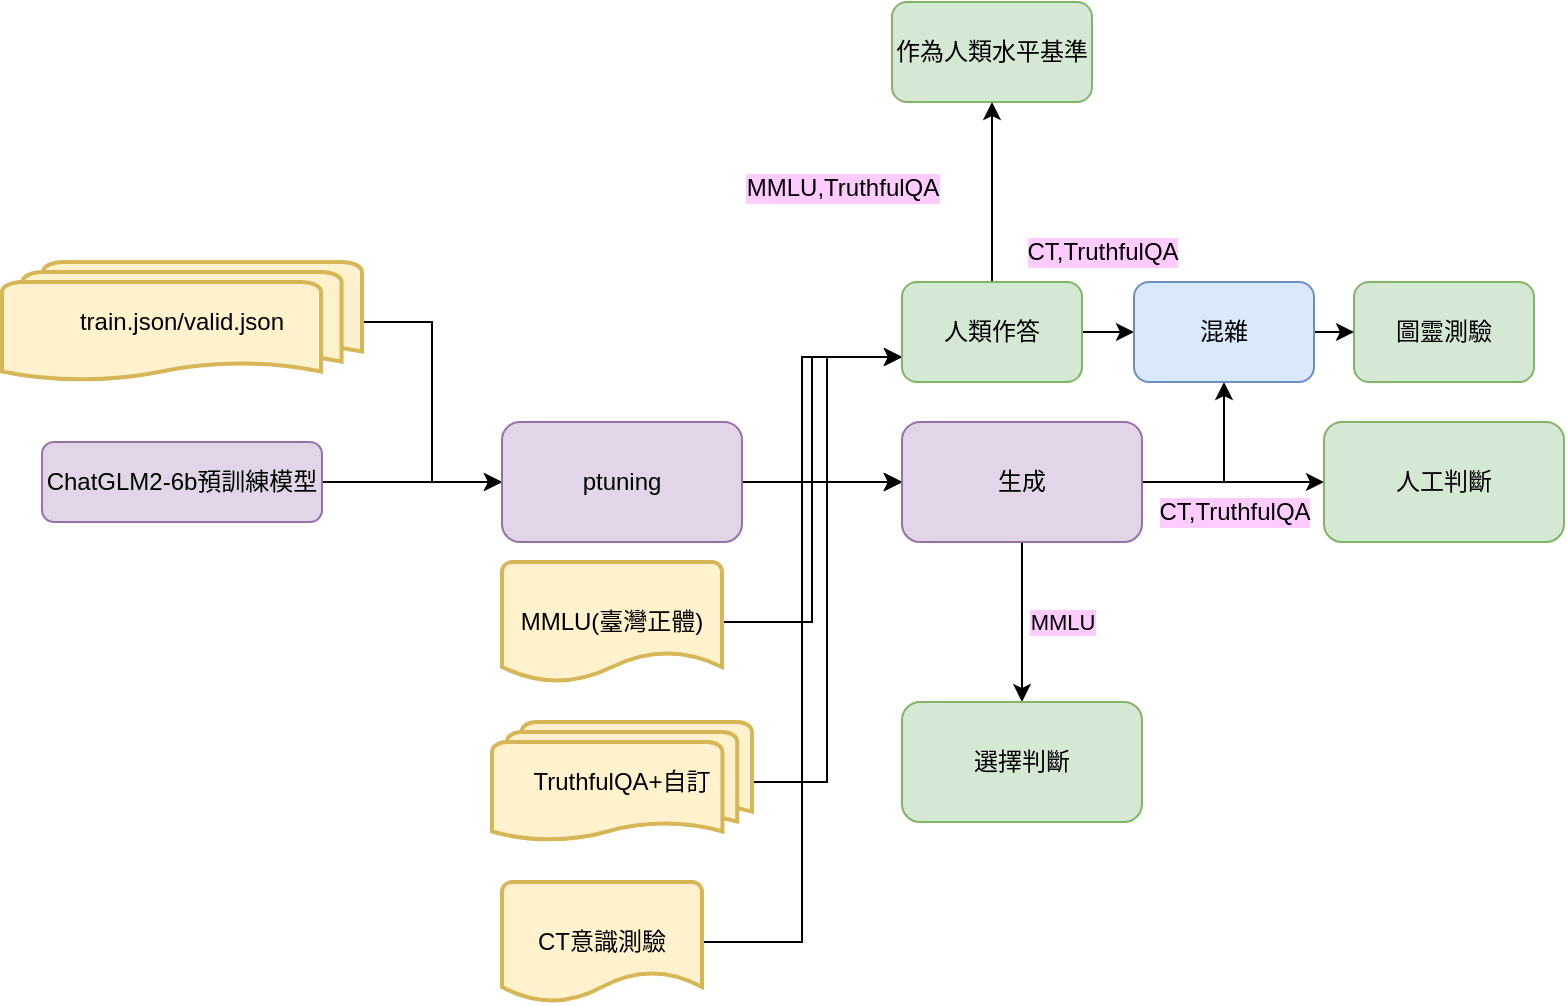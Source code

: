 <mxfile version="22.1.21" type="device">
  <diagram id="C5RBs43oDa-KdzZeNtuy" name="Page-1">
    <mxGraphModel dx="1434" dy="1880" grid="1" gridSize="10" guides="1" tooltips="1" connect="1" arrows="1" fold="1" page="1" pageScale="1" pageWidth="827" pageHeight="1169" math="0" shadow="0">
      <root>
        <mxCell id="WIyWlLk6GJQsqaUBKTNV-0" />
        <mxCell id="WIyWlLk6GJQsqaUBKTNV-1" parent="WIyWlLk6GJQsqaUBKTNV-0" />
        <mxCell id="GL5RfUaj7yR-rNf2WVwm-5" value="" style="edgeStyle=orthogonalEdgeStyle;rounded=0;orthogonalLoop=1;jettySize=auto;html=1;" edge="1" parent="WIyWlLk6GJQsqaUBKTNV-1" source="WIyWlLk6GJQsqaUBKTNV-3" target="GL5RfUaj7yR-rNf2WVwm-4">
          <mxGeometry relative="1" as="geometry" />
        </mxCell>
        <mxCell id="WIyWlLk6GJQsqaUBKTNV-3" value="ChatGLM2-6b預訓練模型" style="rounded=1;whiteSpace=wrap;html=1;fontSize=12;glass=0;strokeWidth=1;shadow=0;fillColor=#e1d5e7;strokeColor=#9673a6;" parent="WIyWlLk6GJQsqaUBKTNV-1" vertex="1">
          <mxGeometry x="50" y="80" width="140" height="40" as="geometry" />
        </mxCell>
        <mxCell id="GL5RfUaj7yR-rNf2WVwm-6" style="edgeStyle=orthogonalEdgeStyle;rounded=0;orthogonalLoop=1;jettySize=auto;html=1;entryX=0;entryY=0.5;entryDx=0;entryDy=0;" edge="1" parent="WIyWlLk6GJQsqaUBKTNV-1" source="GL5RfUaj7yR-rNf2WVwm-0" target="GL5RfUaj7yR-rNf2WVwm-4">
          <mxGeometry relative="1" as="geometry" />
        </mxCell>
        <mxCell id="GL5RfUaj7yR-rNf2WVwm-0" value="train.json/valid.json" style="strokeWidth=2;html=1;shape=mxgraph.flowchart.multi-document;whiteSpace=wrap;fillColor=#fff2cc;strokeColor=#d6b656;" vertex="1" parent="WIyWlLk6GJQsqaUBKTNV-1">
          <mxGeometry x="30" y="-10" width="180" height="60" as="geometry" />
        </mxCell>
        <mxCell id="GL5RfUaj7yR-rNf2WVwm-11" value="" style="edgeStyle=orthogonalEdgeStyle;rounded=0;orthogonalLoop=1;jettySize=auto;html=1;" edge="1" parent="WIyWlLk6GJQsqaUBKTNV-1" source="GL5RfUaj7yR-rNf2WVwm-4" target="GL5RfUaj7yR-rNf2WVwm-10">
          <mxGeometry relative="1" as="geometry" />
        </mxCell>
        <mxCell id="GL5RfUaj7yR-rNf2WVwm-4" value="ptuning" style="rounded=1;whiteSpace=wrap;html=1;glass=0;strokeWidth=1;shadow=0;fillColor=#e1d5e7;strokeColor=#9673a6;" vertex="1" parent="WIyWlLk6GJQsqaUBKTNV-1">
          <mxGeometry x="280" y="70" width="120" height="60" as="geometry" />
        </mxCell>
        <mxCell id="GL5RfUaj7yR-rNf2WVwm-12" style="edgeStyle=orthogonalEdgeStyle;rounded=0;orthogonalLoop=1;jettySize=auto;html=1;entryX=0;entryY=0.5;entryDx=0;entryDy=0;" edge="1" parent="WIyWlLk6GJQsqaUBKTNV-1" source="GL5RfUaj7yR-rNf2WVwm-7" target="GL5RfUaj7yR-rNf2WVwm-10">
          <mxGeometry relative="1" as="geometry" />
        </mxCell>
        <mxCell id="GL5RfUaj7yR-rNf2WVwm-24" style="edgeStyle=orthogonalEdgeStyle;rounded=0;orthogonalLoop=1;jettySize=auto;html=1;exitX=1;exitY=0.5;exitDx=0;exitDy=0;exitPerimeter=0;entryX=0;entryY=0.75;entryDx=0;entryDy=0;" edge="1" parent="WIyWlLk6GJQsqaUBKTNV-1" source="GL5RfUaj7yR-rNf2WVwm-7" target="GL5RfUaj7yR-rNf2WVwm-23">
          <mxGeometry relative="1" as="geometry" />
        </mxCell>
        <mxCell id="GL5RfUaj7yR-rNf2WVwm-7" value="MMLU(臺灣正體)" style="strokeWidth=2;html=1;shape=mxgraph.flowchart.document2;whiteSpace=wrap;size=0.25;fillColor=#fff2cc;strokeColor=#d6b656;" vertex="1" parent="WIyWlLk6GJQsqaUBKTNV-1">
          <mxGeometry x="280" y="140" width="110" height="60" as="geometry" />
        </mxCell>
        <mxCell id="GL5RfUaj7yR-rNf2WVwm-13" style="edgeStyle=orthogonalEdgeStyle;rounded=0;orthogonalLoop=1;jettySize=auto;html=1;entryX=0;entryY=0.5;entryDx=0;entryDy=0;" edge="1" parent="WIyWlLk6GJQsqaUBKTNV-1" source="GL5RfUaj7yR-rNf2WVwm-8" target="GL5RfUaj7yR-rNf2WVwm-10">
          <mxGeometry relative="1" as="geometry" />
        </mxCell>
        <mxCell id="GL5RfUaj7yR-rNf2WVwm-25" style="edgeStyle=orthogonalEdgeStyle;rounded=0;orthogonalLoop=1;jettySize=auto;html=1;entryX=0;entryY=0.75;entryDx=0;entryDy=0;" edge="1" parent="WIyWlLk6GJQsqaUBKTNV-1" source="GL5RfUaj7yR-rNf2WVwm-8" target="GL5RfUaj7yR-rNf2WVwm-23">
          <mxGeometry relative="1" as="geometry" />
        </mxCell>
        <mxCell id="GL5RfUaj7yR-rNf2WVwm-8" value="TruthfulQA+自訂" style="strokeWidth=2;html=1;shape=mxgraph.flowchart.multi-document;whiteSpace=wrap;fillColor=#fff2cc;strokeColor=#d6b656;" vertex="1" parent="WIyWlLk6GJQsqaUBKTNV-1">
          <mxGeometry x="275" y="220" width="130" height="60" as="geometry" />
        </mxCell>
        <mxCell id="GL5RfUaj7yR-rNf2WVwm-14" style="edgeStyle=orthogonalEdgeStyle;rounded=0;orthogonalLoop=1;jettySize=auto;html=1;entryX=0;entryY=0.5;entryDx=0;entryDy=0;" edge="1" parent="WIyWlLk6GJQsqaUBKTNV-1" source="GL5RfUaj7yR-rNf2WVwm-9" target="GL5RfUaj7yR-rNf2WVwm-10">
          <mxGeometry relative="1" as="geometry" />
        </mxCell>
        <mxCell id="GL5RfUaj7yR-rNf2WVwm-26" style="edgeStyle=orthogonalEdgeStyle;rounded=0;orthogonalLoop=1;jettySize=auto;html=1;exitX=1;exitY=0.5;exitDx=0;exitDy=0;exitPerimeter=0;entryX=0;entryY=0.75;entryDx=0;entryDy=0;" edge="1" parent="WIyWlLk6GJQsqaUBKTNV-1" source="GL5RfUaj7yR-rNf2WVwm-9" target="GL5RfUaj7yR-rNf2WVwm-23">
          <mxGeometry relative="1" as="geometry" />
        </mxCell>
        <mxCell id="GL5RfUaj7yR-rNf2WVwm-9" value="CT意識測驗" style="strokeWidth=2;html=1;shape=mxgraph.flowchart.document2;whiteSpace=wrap;size=0.25;fillColor=#fff2cc;strokeColor=#d6b656;" vertex="1" parent="WIyWlLk6GJQsqaUBKTNV-1">
          <mxGeometry x="280" y="300" width="100" height="60" as="geometry" />
        </mxCell>
        <mxCell id="GL5RfUaj7yR-rNf2WVwm-16" value="" style="edgeStyle=orthogonalEdgeStyle;rounded=0;orthogonalLoop=1;jettySize=auto;html=1;" edge="1" parent="WIyWlLk6GJQsqaUBKTNV-1" source="GL5RfUaj7yR-rNf2WVwm-10" target="GL5RfUaj7yR-rNf2WVwm-15">
          <mxGeometry relative="1" as="geometry" />
        </mxCell>
        <mxCell id="GL5RfUaj7yR-rNf2WVwm-19" value="" style="edgeStyle=orthogonalEdgeStyle;rounded=0;orthogonalLoop=1;jettySize=auto;html=1;" edge="1" parent="WIyWlLk6GJQsqaUBKTNV-1" source="GL5RfUaj7yR-rNf2WVwm-10" target="GL5RfUaj7yR-rNf2WVwm-18">
          <mxGeometry relative="1" as="geometry" />
        </mxCell>
        <mxCell id="GL5RfUaj7yR-rNf2WVwm-20" value="MMLU" style="edgeLabel;html=1;align=center;verticalAlign=middle;resizable=0;points=[];labelBackgroundColor=#FFCCFF;" vertex="1" connectable="0" parent="GL5RfUaj7yR-rNf2WVwm-19">
          <mxGeometry x="0.25" y="-4" relative="1" as="geometry">
            <mxPoint x="24" y="-10" as="offset" />
          </mxGeometry>
        </mxCell>
        <mxCell id="GL5RfUaj7yR-rNf2WVwm-36" style="edgeStyle=orthogonalEdgeStyle;rounded=0;orthogonalLoop=1;jettySize=auto;html=1;exitX=1;exitY=0.5;exitDx=0;exitDy=0;entryX=0.5;entryY=1;entryDx=0;entryDy=0;" edge="1" parent="WIyWlLk6GJQsqaUBKTNV-1" source="GL5RfUaj7yR-rNf2WVwm-10" target="GL5RfUaj7yR-rNf2WVwm-33">
          <mxGeometry relative="1" as="geometry" />
        </mxCell>
        <mxCell id="GL5RfUaj7yR-rNf2WVwm-10" value="生成" style="rounded=1;whiteSpace=wrap;html=1;glass=0;strokeWidth=1;shadow=0;fillColor=#e1d5e7;strokeColor=#9673a6;" vertex="1" parent="WIyWlLk6GJQsqaUBKTNV-1">
          <mxGeometry x="480" y="70" width="120" height="60" as="geometry" />
        </mxCell>
        <mxCell id="GL5RfUaj7yR-rNf2WVwm-15" value="人工判斷" style="rounded=1;whiteSpace=wrap;html=1;glass=0;strokeWidth=1;shadow=0;fillColor=#d5e8d4;strokeColor=#82b366;" vertex="1" parent="WIyWlLk6GJQsqaUBKTNV-1">
          <mxGeometry x="691" y="70" width="120" height="60" as="geometry" />
        </mxCell>
        <mxCell id="GL5RfUaj7yR-rNf2WVwm-17" value="CT,TruthfulQA" style="text;html=1;align=center;verticalAlign=middle;resizable=0;points=[];autosize=1;strokeColor=none;fillColor=none;labelBackgroundColor=#FFCCFF;" vertex="1" parent="WIyWlLk6GJQsqaUBKTNV-1">
          <mxGeometry x="596" y="100" width="100" height="30" as="geometry" />
        </mxCell>
        <mxCell id="GL5RfUaj7yR-rNf2WVwm-18" value="&lt;div&gt;選擇判斷&lt;/div&gt;" style="rounded=1;whiteSpace=wrap;html=1;glass=0;strokeWidth=1;shadow=0;fillColor=#d5e8d4;strokeColor=#82b366;" vertex="1" parent="WIyWlLk6GJQsqaUBKTNV-1">
          <mxGeometry x="480" y="210" width="120" height="60" as="geometry" />
        </mxCell>
        <mxCell id="GL5RfUaj7yR-rNf2WVwm-34" value="" style="edgeStyle=orthogonalEdgeStyle;rounded=0;orthogonalLoop=1;jettySize=auto;html=1;" edge="1" parent="WIyWlLk6GJQsqaUBKTNV-1" source="GL5RfUaj7yR-rNf2WVwm-23" target="GL5RfUaj7yR-rNf2WVwm-33">
          <mxGeometry relative="1" as="geometry" />
        </mxCell>
        <mxCell id="GL5RfUaj7yR-rNf2WVwm-39" value="" style="edgeStyle=orthogonalEdgeStyle;rounded=0;orthogonalLoop=1;jettySize=auto;html=1;" edge="1" parent="WIyWlLk6GJQsqaUBKTNV-1" source="GL5RfUaj7yR-rNf2WVwm-23" target="GL5RfUaj7yR-rNf2WVwm-38">
          <mxGeometry relative="1" as="geometry" />
        </mxCell>
        <mxCell id="GL5RfUaj7yR-rNf2WVwm-23" value="人類作答" style="rounded=1;whiteSpace=wrap;html=1;fillColor=#d5e8d4;strokeColor=#82b366;" vertex="1" parent="WIyWlLk6GJQsqaUBKTNV-1">
          <mxGeometry x="480" width="90" height="50" as="geometry" />
        </mxCell>
        <mxCell id="GL5RfUaj7yR-rNf2WVwm-27" value="圖靈測驗" style="rounded=1;whiteSpace=wrap;html=1;fillColor=#d5e8d4;strokeColor=#82b366;" vertex="1" parent="WIyWlLk6GJQsqaUBKTNV-1">
          <mxGeometry x="706" width="90" height="50" as="geometry" />
        </mxCell>
        <mxCell id="GL5RfUaj7yR-rNf2WVwm-35" style="edgeStyle=orthogonalEdgeStyle;rounded=0;orthogonalLoop=1;jettySize=auto;html=1;exitX=1;exitY=0.5;exitDx=0;exitDy=0;entryX=0;entryY=0.5;entryDx=0;entryDy=0;" edge="1" parent="WIyWlLk6GJQsqaUBKTNV-1" source="GL5RfUaj7yR-rNf2WVwm-33" target="GL5RfUaj7yR-rNf2WVwm-27">
          <mxGeometry relative="1" as="geometry" />
        </mxCell>
        <mxCell id="GL5RfUaj7yR-rNf2WVwm-33" value="混雜" style="rounded=1;whiteSpace=wrap;html=1;fillColor=#dae8fc;strokeColor=#6c8ebf;" vertex="1" parent="WIyWlLk6GJQsqaUBKTNV-1">
          <mxGeometry x="596" width="90" height="50" as="geometry" />
        </mxCell>
        <mxCell id="GL5RfUaj7yR-rNf2WVwm-37" value="&lt;font style=&quot;font-size: 12px;&quot;&gt;CT,TruthfulQA&lt;/font&gt;" style="text;html=1;align=center;verticalAlign=middle;resizable=0;points=[];autosize=1;strokeColor=none;fillColor=none;fontSize=12;labelBackgroundColor=#FFCCFF;" vertex="1" parent="WIyWlLk6GJQsqaUBKTNV-1">
          <mxGeometry x="530" y="-30" width="100" height="30" as="geometry" />
        </mxCell>
        <mxCell id="GL5RfUaj7yR-rNf2WVwm-38" value="作為人類水平基準" style="rounded=1;whiteSpace=wrap;html=1;fillColor=#d5e8d4;strokeColor=#82b366;" vertex="1" parent="WIyWlLk6GJQsqaUBKTNV-1">
          <mxGeometry x="475" y="-140" width="100" height="50" as="geometry" />
        </mxCell>
        <mxCell id="GL5RfUaj7yR-rNf2WVwm-40" value="MMLU,TruthfulQA" style="text;html=1;align=center;verticalAlign=middle;resizable=0;points=[];autosize=1;strokeColor=none;fillColor=none;labelBackgroundColor=#FFCCFF;" vertex="1" parent="WIyWlLk6GJQsqaUBKTNV-1">
          <mxGeometry x="390" y="-62" width="120" height="30" as="geometry" />
        </mxCell>
      </root>
    </mxGraphModel>
  </diagram>
</mxfile>

